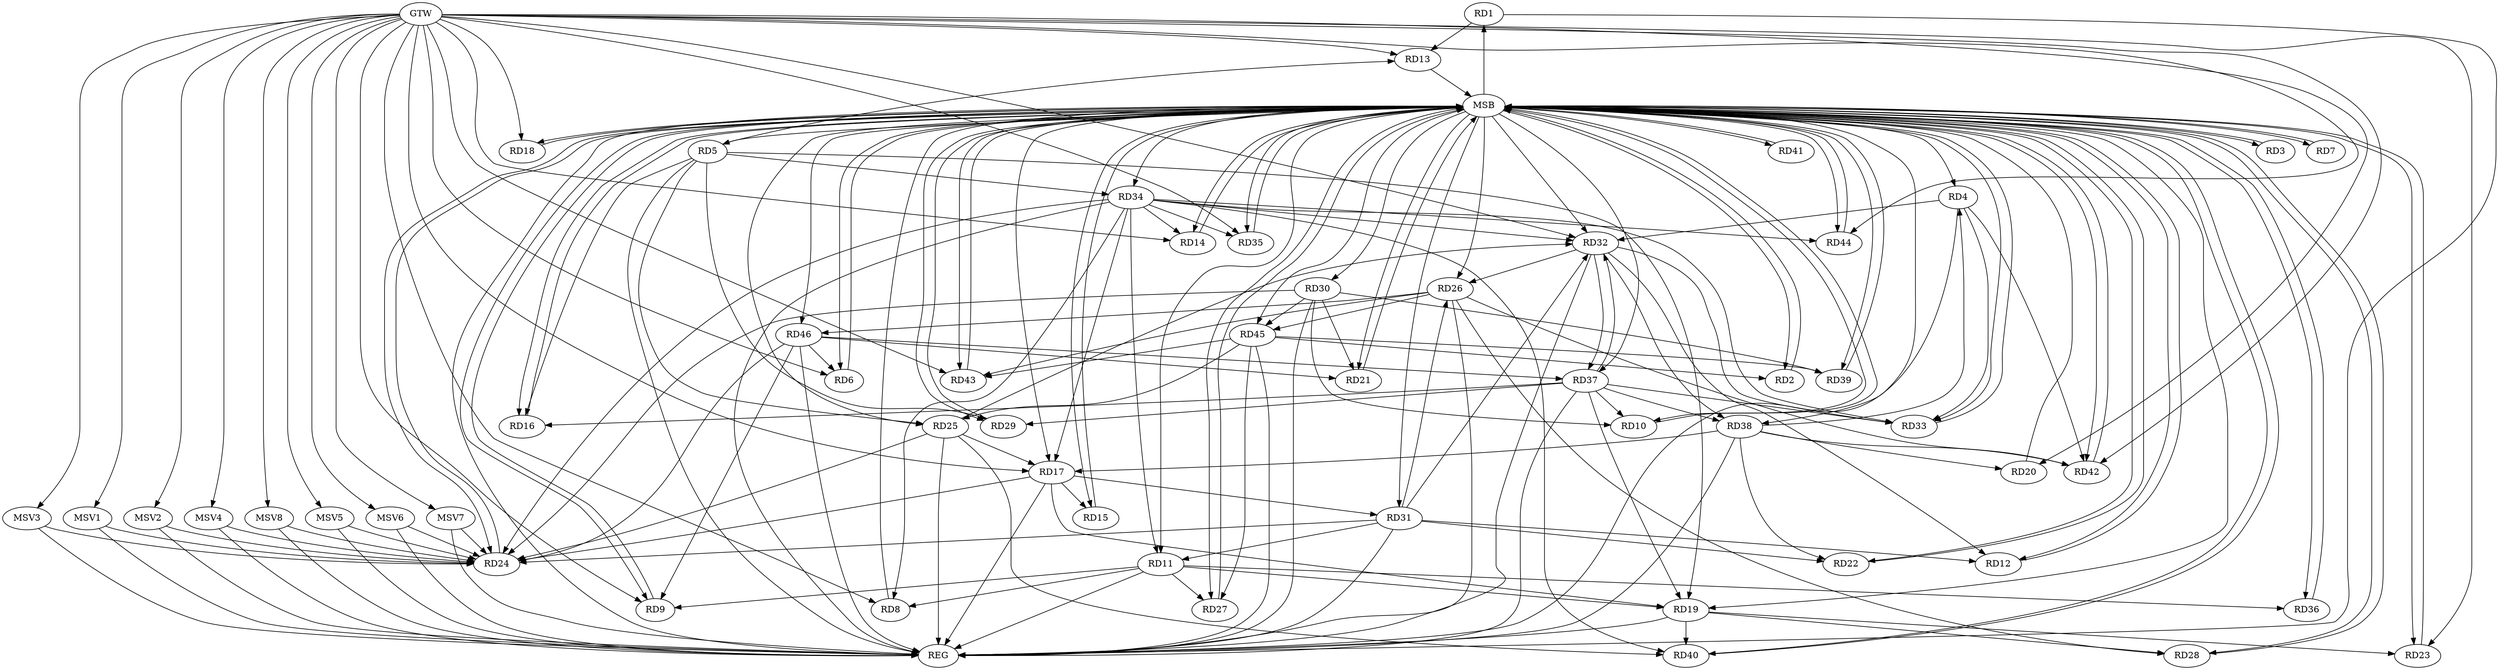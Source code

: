 strict digraph G {
  RD1 [ label="RD1" ];
  RD2 [ label="RD2" ];
  RD3 [ label="RD3" ];
  RD4 [ label="RD4" ];
  RD5 [ label="RD5" ];
  RD6 [ label="RD6" ];
  RD7 [ label="RD7" ];
  RD8 [ label="RD8" ];
  RD9 [ label="RD9" ];
  RD10 [ label="RD10" ];
  RD11 [ label="RD11" ];
  RD12 [ label="RD12" ];
  RD13 [ label="RD13" ];
  RD14 [ label="RD14" ];
  RD15 [ label="RD15" ];
  RD16 [ label="RD16" ];
  RD17 [ label="RD17" ];
  RD18 [ label="RD18" ];
  RD19 [ label="RD19" ];
  RD20 [ label="RD20" ];
  RD21 [ label="RD21" ];
  RD22 [ label="RD22" ];
  RD23 [ label="RD23" ];
  RD24 [ label="RD24" ];
  RD25 [ label="RD25" ];
  RD26 [ label="RD26" ];
  RD27 [ label="RD27" ];
  RD28 [ label="RD28" ];
  RD29 [ label="RD29" ];
  RD30 [ label="RD30" ];
  RD31 [ label="RD31" ];
  RD32 [ label="RD32" ];
  RD33 [ label="RD33" ];
  RD34 [ label="RD34" ];
  RD35 [ label="RD35" ];
  RD36 [ label="RD36" ];
  RD37 [ label="RD37" ];
  RD38 [ label="RD38" ];
  RD39 [ label="RD39" ];
  RD40 [ label="RD40" ];
  RD41 [ label="RD41" ];
  RD42 [ label="RD42" ];
  RD43 [ label="RD43" ];
  RD44 [ label="RD44" ];
  RD45 [ label="RD45" ];
  RD46 [ label="RD46" ];
  GTW [ label="GTW" ];
  REG [ label="REG" ];
  MSB [ label="MSB" ];
  MSV1 [ label="MSV1" ];
  MSV2 [ label="MSV2" ];
  MSV3 [ label="MSV3" ];
  MSV4 [ label="MSV4" ];
  MSV5 [ label="MSV5" ];
  MSV6 [ label="MSV6" ];
  MSV7 [ label="MSV7" ];
  MSV8 [ label="MSV8" ];
  RD1 -> RD13;
  RD45 -> RD2;
  RD4 -> RD32;
  RD4 -> RD33;
  RD38 -> RD4;
  RD4 -> RD42;
  RD5 -> RD13;
  RD5 -> RD16;
  RD5 -> RD19;
  RD5 -> RD25;
  RD5 -> RD29;
  RD5 -> RD34;
  RD46 -> RD6;
  RD11 -> RD8;
  RD34 -> RD8;
  RD11 -> RD9;
  RD46 -> RD9;
  RD30 -> RD10;
  RD37 -> RD10;
  RD11 -> RD19;
  RD11 -> RD27;
  RD31 -> RD11;
  RD34 -> RD11;
  RD11 -> RD36;
  RD31 -> RD12;
  RD32 -> RD12;
  RD34 -> RD14;
  RD17 -> RD15;
  RD37 -> RD16;
  RD17 -> RD19;
  RD17 -> RD24;
  RD25 -> RD17;
  RD17 -> RD31;
  RD34 -> RD17;
  RD38 -> RD17;
  RD19 -> RD23;
  RD19 -> RD28;
  RD37 -> RD19;
  RD19 -> RD40;
  RD38 -> RD20;
  RD30 -> RD21;
  RD46 -> RD21;
  RD31 -> RD22;
  RD38 -> RD22;
  RD25 -> RD24;
  RD30 -> RD24;
  RD31 -> RD24;
  RD34 -> RD24;
  RD46 -> RD24;
  RD25 -> RD32;
  RD25 -> RD40;
  RD45 -> RD25;
  RD26 -> RD28;
  RD31 -> RD26;
  RD32 -> RD26;
  RD26 -> RD42;
  RD26 -> RD43;
  RD26 -> RD45;
  RD26 -> RD46;
  RD45 -> RD27;
  RD37 -> RD29;
  RD30 -> RD39;
  RD30 -> RD45;
  RD31 -> RD32;
  RD32 -> RD33;
  RD34 -> RD32;
  RD32 -> RD37;
  RD37 -> RD32;
  RD32 -> RD38;
  RD34 -> RD33;
  RD37 -> RD33;
  RD34 -> RD35;
  RD34 -> RD40;
  RD34 -> RD44;
  RD37 -> RD38;
  RD46 -> RD37;
  RD38 -> RD42;
  RD45 -> RD39;
  RD45 -> RD43;
  GTW -> RD14;
  GTW -> RD9;
  GTW -> RD18;
  GTW -> RD44;
  GTW -> RD13;
  GTW -> RD32;
  GTW -> RD8;
  GTW -> RD42;
  GTW -> RD23;
  GTW -> RD6;
  GTW -> RD20;
  GTW -> RD43;
  GTW -> RD35;
  GTW -> RD17;
  RD1 -> REG;
  RD4 -> REG;
  RD5 -> REG;
  RD11 -> REG;
  RD17 -> REG;
  RD19 -> REG;
  RD25 -> REG;
  RD26 -> REG;
  RD30 -> REG;
  RD31 -> REG;
  RD32 -> REG;
  RD34 -> REG;
  RD37 -> REG;
  RD38 -> REG;
  RD45 -> REG;
  RD46 -> REG;
  RD2 -> MSB;
  MSB -> RD1;
  MSB -> RD3;
  MSB -> RD17;
  MSB -> RD43;
  MSB -> RD44;
  MSB -> REG;
  RD3 -> MSB;
  MSB -> RD15;
  RD6 -> MSB;
  MSB -> RD31;
  MSB -> RD32;
  MSB -> RD40;
  MSB -> RD41;
  MSB -> RD42;
  MSB -> RD45;
  RD7 -> MSB;
  MSB -> RD16;
  MSB -> RD29;
  MSB -> RD39;
  RD8 -> MSB;
  MSB -> RD4;
  MSB -> RD23;
  MSB -> RD26;
  RD9 -> MSB;
  MSB -> RD18;
  RD10 -> MSB;
  MSB -> RD5;
  MSB -> RD27;
  RD12 -> MSB;
  MSB -> RD46;
  RD13 -> MSB;
  MSB -> RD6;
  MSB -> RD19;
  RD14 -> MSB;
  MSB -> RD7;
  RD15 -> MSB;
  RD16 -> MSB;
  MSB -> RD11;
  MSB -> RD21;
  RD18 -> MSB;
  MSB -> RD2;
  MSB -> RD12;
  MSB -> RD14;
  MSB -> RD30;
  RD20 -> MSB;
  MSB -> RD24;
  RD21 -> MSB;
  MSB -> RD34;
  MSB -> RD35;
  RD22 -> MSB;
  MSB -> RD37;
  MSB -> RD38;
  RD23 -> MSB;
  RD24 -> MSB;
  MSB -> RD33;
  RD27 -> MSB;
  MSB -> RD10;
  MSB -> RD22;
  RD28 -> MSB;
  MSB -> RD36;
  RD29 -> MSB;
  MSB -> RD9;
  RD33 -> MSB;
  RD35 -> MSB;
  MSB -> RD25;
  MSB -> RD28;
  RD36 -> MSB;
  RD39 -> MSB;
  RD40 -> MSB;
  RD41 -> MSB;
  RD42 -> MSB;
  RD43 -> MSB;
  RD44 -> MSB;
  MSV1 -> RD24;
  MSV2 -> RD24;
  MSV3 -> RD24;
  MSV4 -> RD24;
  GTW -> MSV1;
  MSV1 -> REG;
  GTW -> MSV2;
  MSV2 -> REG;
  GTW -> MSV3;
  MSV3 -> REG;
  GTW -> MSV4;
  MSV4 -> REG;
  MSV5 -> RD24;
  MSV6 -> RD24;
  GTW -> MSV5;
  MSV5 -> REG;
  GTW -> MSV6;
  MSV6 -> REG;
  MSV7 -> RD24;
  MSV8 -> RD24;
  GTW -> MSV7;
  MSV7 -> REG;
  GTW -> MSV8;
  MSV8 -> REG;
}
